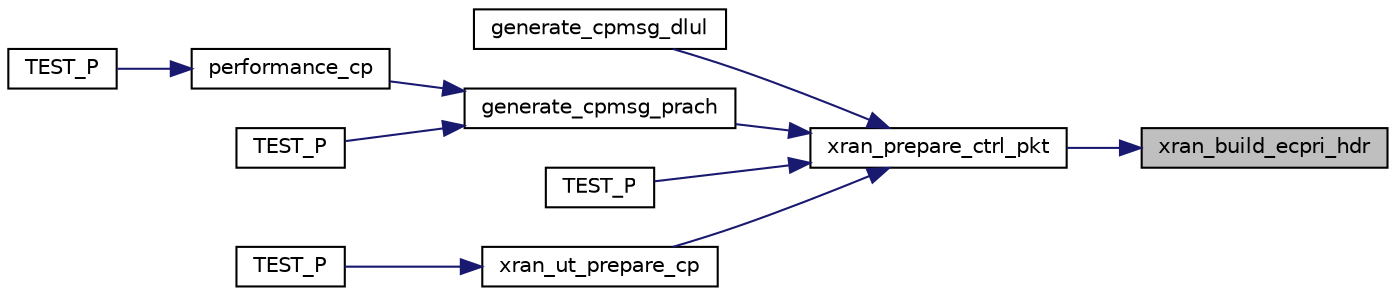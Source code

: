 digraph "xran_build_ecpri_hdr"
{
 // LATEX_PDF_SIZE
  edge [fontname="Helvetica",fontsize="10",labelfontname="Helvetica",labelfontsize="10"];
  node [fontname="Helvetica",fontsize="10",shape=record];
  rankdir="RL";
  Node1 [label="xran_build_ecpri_hdr",height=0.2,width=0.4,color="black", fillcolor="grey75", style="filled", fontcolor="black",tooltip="Build ECPRI header and returns added length."];
  Node1 -> Node2 [dir="back",color="midnightblue",fontsize="10",style="solid",fontname="Helvetica"];
  Node2 [label="xran_prepare_ctrl_pkt",height=0.2,width=0.4,color="black", fillcolor="white", style="filled",URL="$xran__cp__api_8c.html#af9eb550e92ea270af41b4b6bcda363db",tooltip="Create a C-Plane packet Transport layer fragmentation is not supported."];
  Node2 -> Node3 [dir="back",color="midnightblue",fontsize="10",style="solid",fontname="Helvetica"];
  Node3 [label="generate_cpmsg_dlul",height=0.2,width=0.4,color="black", fillcolor="white", style="filled",URL="$xran__common_8h.html#aaa01e98d3b3439a332302aebe21459dd",tooltip=" "];
  Node2 -> Node4 [dir="back",color="midnightblue",fontsize="10",style="solid",fontname="Helvetica"];
  Node4 [label="generate_cpmsg_prach",height=0.2,width=0.4,color="black", fillcolor="white", style="filled",URL="$xran__common_8h.html#ab8a6ed3cee8fa183142d0c23d0b4971d",tooltip=" "];
  Node4 -> Node5 [dir="back",color="midnightblue",fontsize="10",style="solid",fontname="Helvetica"];
  Node5 [label="performance_cp",height=0.2,width=0.4,color="black", fillcolor="white", style="filled",URL="$prach__performance_8cc.html#a540e426541deb753f7c69d8df5d5b090",tooltip=" "];
  Node5 -> Node6 [dir="back",color="midnightblue",fontsize="10",style="solid",fontname="Helvetica"];
  Node6 [label="TEST_P",height=0.2,width=0.4,color="black", fillcolor="white", style="filled",URL="$prach__performance_8cc.html#a048e029f091d3d395e44cc24b3f197ee",tooltip=" "];
  Node4 -> Node7 [dir="back",color="midnightblue",fontsize="10",style="solid",fontname="Helvetica"];
  Node7 [label="TEST_P",height=0.2,width=0.4,color="black", fillcolor="white", style="filled",URL="$prach__functional_8cc.html#a62307393b7f454a2b348ada67997b796",tooltip=" "];
  Node2 -> Node8 [dir="back",color="midnightblue",fontsize="10",style="solid",fontname="Helvetica"];
  Node8 [label="TEST_P",height=0.2,width=0.4,color="black", fillcolor="white", style="filled",URL="$c__plane__tests_8cc.html#a11a0b914a08e5375cae792dc6db08c7a",tooltip=" "];
  Node2 -> Node9 [dir="back",color="midnightblue",fontsize="10",style="solid",fontname="Helvetica"];
  Node9 [label="xran_ut_prepare_cp",height=0.2,width=0.4,color="black", fillcolor="white", style="filled",URL="$c__plane__tests_8cc.html#ab22c1305386eabc256bc6d3492d50846",tooltip=" "];
  Node9 -> Node10 [dir="back",color="midnightblue",fontsize="10",style="solid",fontname="Helvetica"];
  Node10 [label="TEST_P",height=0.2,width=0.4,color="black", fillcolor="white", style="filled",URL="$c__plane__tests_8cc.html#a21d05f2c6607fc534e67ed32883de81f",tooltip=" "];
}
